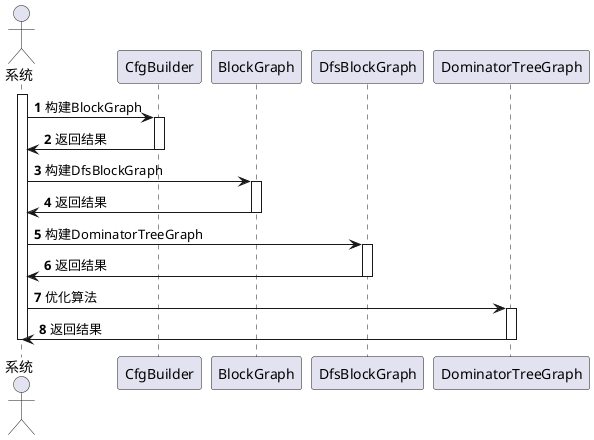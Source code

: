 @startuml
'https://plantuml.com/sequence-diagram

actor 系统 as system
participant "CfgBuilder" as cb
participant "BlockGraph" as bg
participant "DfsBlockGraph" as dbg
participant "DominatorTreeGraph" as dtg

autonumber
activate system
system -> cb: 构建BlockGraph
activate cb
cb -> system: 返回结果
deactivate cb
system -> bg: 构建DfsBlockGraph
activate bg
bg -> system: 返回结果
deactivate bg
system -> dbg: 构建DominatorTreeGraph
activate dbg
dbg -> system: 返回结果
deactivate dbg
system -> dtg: 优化算法
activate dtg
dtg -> system: 返回结果
deactivate dtg
deactivate system

@enduml